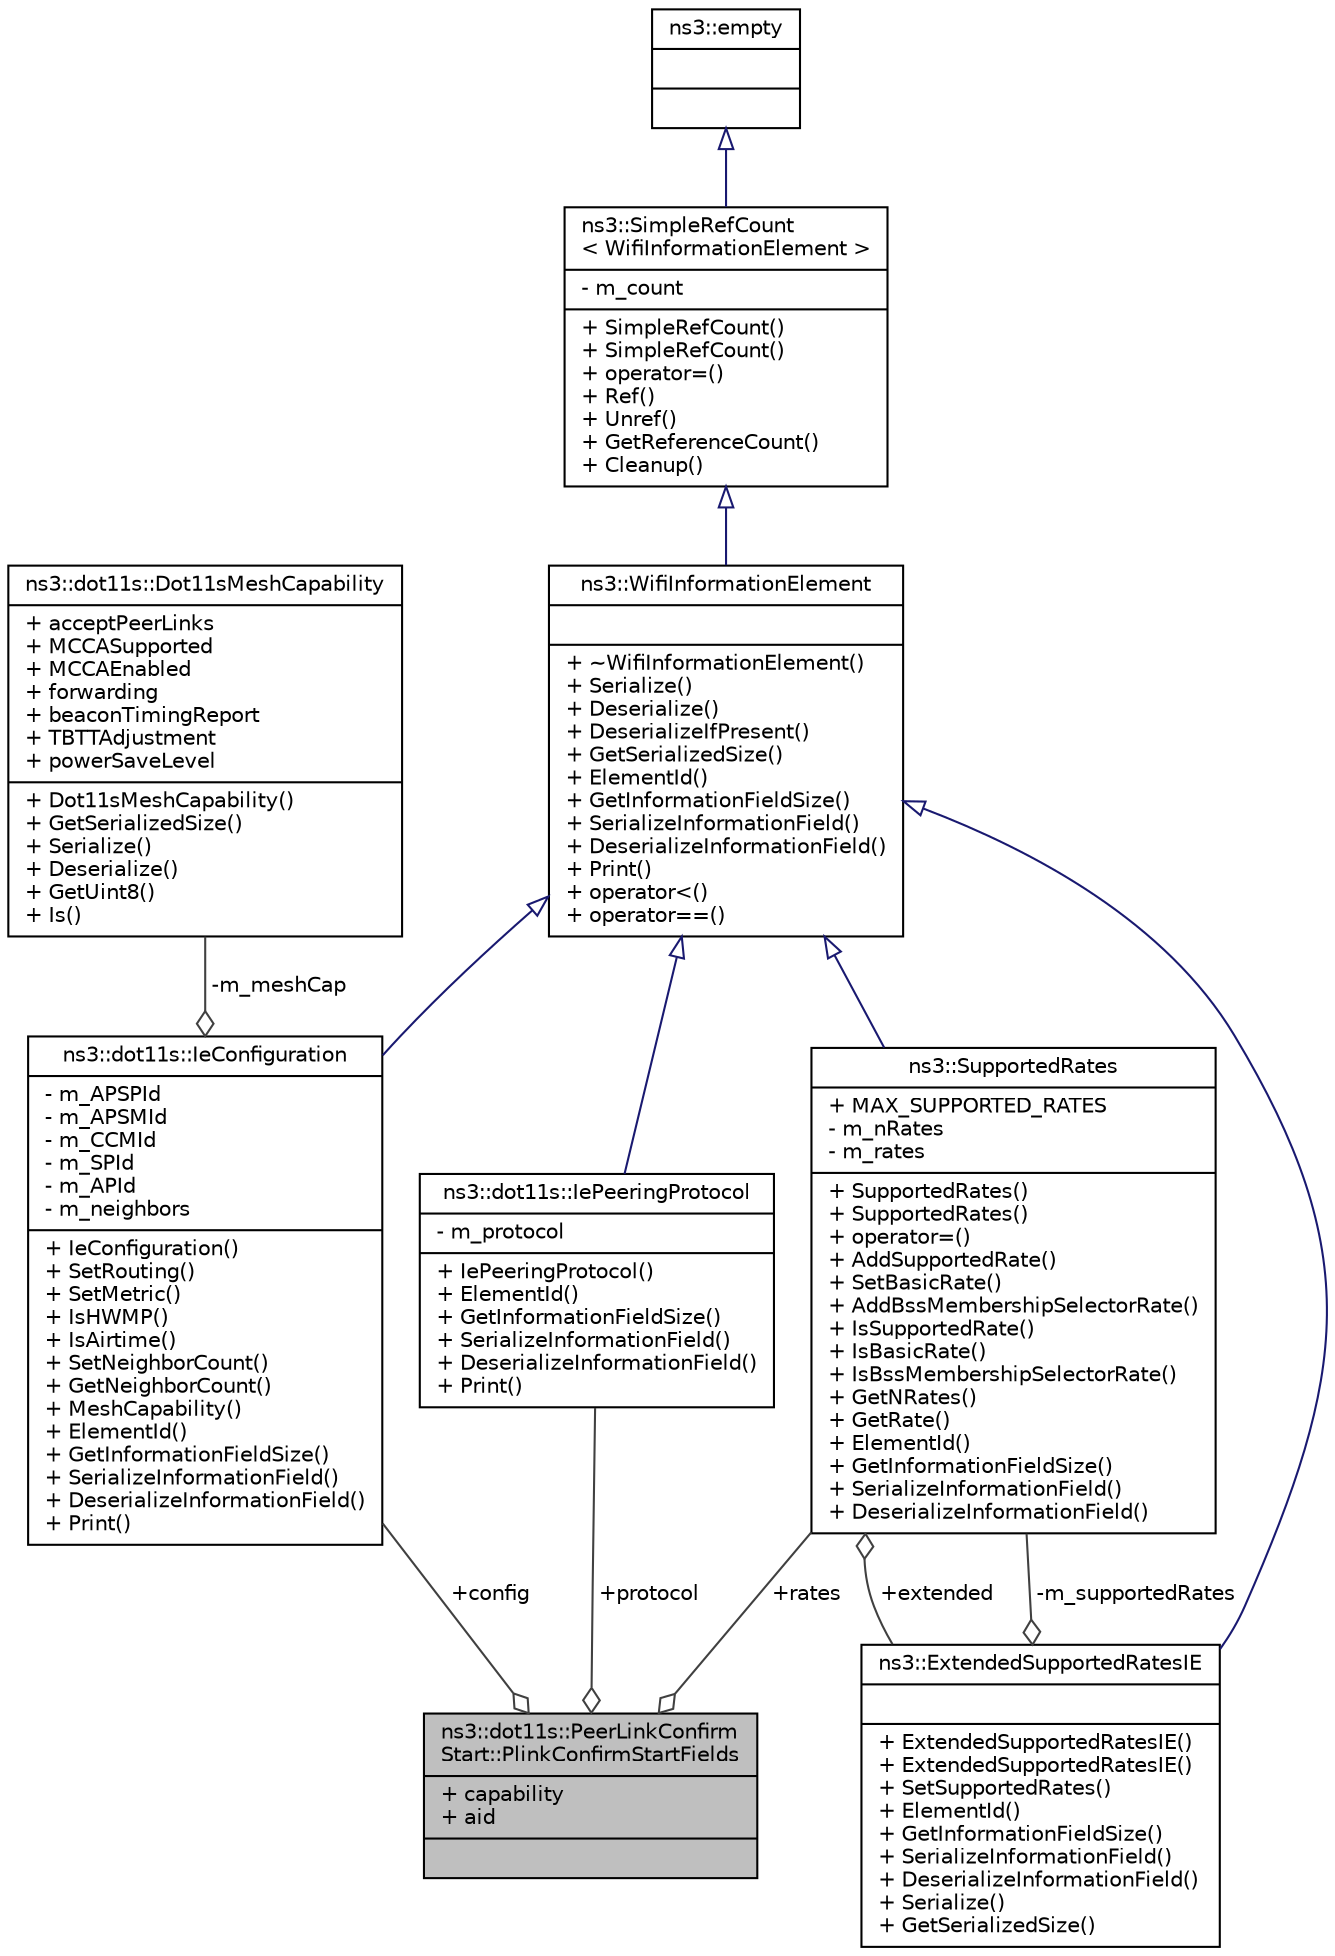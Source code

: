 digraph "ns3::dot11s::PeerLinkConfirmStart::PlinkConfirmStartFields"
{
  edge [fontname="Helvetica",fontsize="10",labelfontname="Helvetica",labelfontsize="10"];
  node [fontname="Helvetica",fontsize="10",shape=record];
  Node1 [label="{ns3::dot11s::PeerLinkConfirm\lStart::PlinkConfirmStartFields\n|+ capability\l+ aid\l|}",height=0.2,width=0.4,color="black", fillcolor="grey75", style="filled", fontcolor="black"];
  Node2 -> Node1 [color="grey25",fontsize="10",style="solid",label=" +rates" ,arrowhead="odiamond"];
  Node2 [label="{ns3::SupportedRates\n|+ MAX_SUPPORTED_RATES\l- m_nRates\l- m_rates\l|+ SupportedRates()\l+ SupportedRates()\l+ operator=()\l+ AddSupportedRate()\l+ SetBasicRate()\l+ AddBssMembershipSelectorRate()\l+ IsSupportedRate()\l+ IsBasicRate()\l+ IsBssMembershipSelectorRate()\l+ GetNRates()\l+ GetRate()\l+ ElementId()\l+ GetInformationFieldSize()\l+ SerializeInformationField()\l+ DeserializeInformationField()\l}",height=0.2,width=0.4,color="black", fillcolor="white", style="filled",URL="$de/de8/classns3_1_1SupportedRates.html",tooltip="The Supported Rates Information ElementThis class knows how to serialise and deserialise the Supporte..."];
  Node3 -> Node2 [dir="back",color="midnightblue",fontsize="10",style="solid",arrowtail="onormal"];
  Node3 [label="{ns3::WifiInformationElement\n||+ ~WifiInformationElement()\l+ Serialize()\l+ Deserialize()\l+ DeserializeIfPresent()\l+ GetSerializedSize()\l+ ElementId()\l+ GetInformationFieldSize()\l+ SerializeInformationField()\l+ DeserializeInformationField()\l+ Print()\l+ operator\<()\l+ operator==()\l}",height=0.2,width=0.4,color="black", fillcolor="white", style="filled",URL="$d4/db6/classns3_1_1WifiInformationElement.html",tooltip="Information element, as defined in 802.11-2007 standardThe IEEE 802.11 standard includes the notion o..."];
  Node4 -> Node3 [dir="back",color="midnightblue",fontsize="10",style="solid",arrowtail="onormal"];
  Node4 [label="{ns3::SimpleRefCount\l\< WifiInformationElement \>\n|- m_count\l|+ SimpleRefCount()\l+ SimpleRefCount()\l+ operator=()\l+ Ref()\l+ Unref()\l+ GetReferenceCount()\l+ Cleanup()\l}",height=0.2,width=0.4,color="black", fillcolor="white", style="filled",URL="$da/da1/classns3_1_1SimpleRefCount.html"];
  Node5 -> Node4 [dir="back",color="midnightblue",fontsize="10",style="solid",arrowtail="onormal"];
  Node5 [label="{ns3::empty\n||}",height=0.2,width=0.4,color="black", fillcolor="white", style="filled",URL="$d9/d6a/classns3_1_1empty.html",tooltip="make Callback use a separate empty type "];
  Node6 -> Node2 [color="grey25",fontsize="10",style="solid",label=" +extended" ,arrowhead="odiamond"];
  Node6 [label="{ns3::ExtendedSupportedRatesIE\n||+ ExtendedSupportedRatesIE()\l+ ExtendedSupportedRatesIE()\l+ SetSupportedRates()\l+ ElementId()\l+ GetInformationFieldSize()\l+ SerializeInformationField()\l+ DeserializeInformationField()\l+ Serialize()\l+ GetSerializedSize()\l}",height=0.2,width=0.4,color="black", fillcolor="white", style="filled",URL="$d9/d48/classns3_1_1ExtendedSupportedRatesIE.html",tooltip="The Extended Supported Rates Information ElementThis class knows how to serialise and deserialise the..."];
  Node3 -> Node6 [dir="back",color="midnightblue",fontsize="10",style="solid",arrowtail="onormal"];
  Node2 -> Node6 [color="grey25",fontsize="10",style="solid",label=" -m_supportedRates" ,arrowhead="odiamond"];
  Node7 -> Node1 [color="grey25",fontsize="10",style="solid",label=" +protocol" ,arrowhead="odiamond"];
  Node7 [label="{ns3::dot11s::IePeeringProtocol\n|- m_protocol\l|+ IePeeringProtocol()\l+ ElementId()\l+ GetInformationFieldSize()\l+ SerializeInformationField()\l+ DeserializeInformationField()\l+ Print()\l}",height=0.2,width=0.4,color="black", fillcolor="white", style="filled",URL="$d5/dc0/classns3_1_1dot11s_1_1IePeeringProtocol.html",tooltip="Mesh Peering Protocol Identifier information element Note that it does not permit to set any value be..."];
  Node3 -> Node7 [dir="back",color="midnightblue",fontsize="10",style="solid",arrowtail="onormal"];
  Node8 -> Node1 [color="grey25",fontsize="10",style="solid",label=" +config" ,arrowhead="odiamond"];
  Node8 [label="{ns3::dot11s::IeConfiguration\n|- m_APSPId\l- m_APSMId\l- m_CCMId\l- m_SPId\l- m_APId\l- m_neighbors\l|+ IeConfiguration()\l+ SetRouting()\l+ SetMetric()\l+ IsHWMP()\l+ IsAirtime()\l+ SetNeighborCount()\l+ GetNeighborCount()\l+ MeshCapability()\l+ ElementId()\l+ GetInformationFieldSize()\l+ SerializeInformationField()\l+ DeserializeInformationField()\l+ Print()\l}",height=0.2,width=0.4,color="black", fillcolor="white", style="filled",URL="$d0/d3e/classns3_1_1dot11s_1_1IeConfiguration.html",tooltip="Describes Mesh Configuration Element see 7.3.2.86 of 802.11s draft 3.0. "];
  Node3 -> Node8 [dir="back",color="midnightblue",fontsize="10",style="solid",arrowtail="onormal"];
  Node9 -> Node8 [color="grey25",fontsize="10",style="solid",label=" -m_meshCap" ,arrowhead="odiamond"];
  Node9 [label="{ns3::dot11s::Dot11sMeshCapability\n|+ acceptPeerLinks\l+ MCCASupported\l+ MCCAEnabled\l+ forwarding\l+ beaconTimingReport\l+ TBTTAdjustment\l+ powerSaveLevel\l|+ Dot11sMeshCapability()\l+ GetSerializedSize()\l+ Serialize()\l+ Deserialize()\l+ GetUint8()\l+ Is()\l}",height=0.2,width=0.4,color="black", fillcolor="white", style="filled",URL="$de/ded/classns3_1_1dot11s_1_1Dot11sMeshCapability.html"];
}
